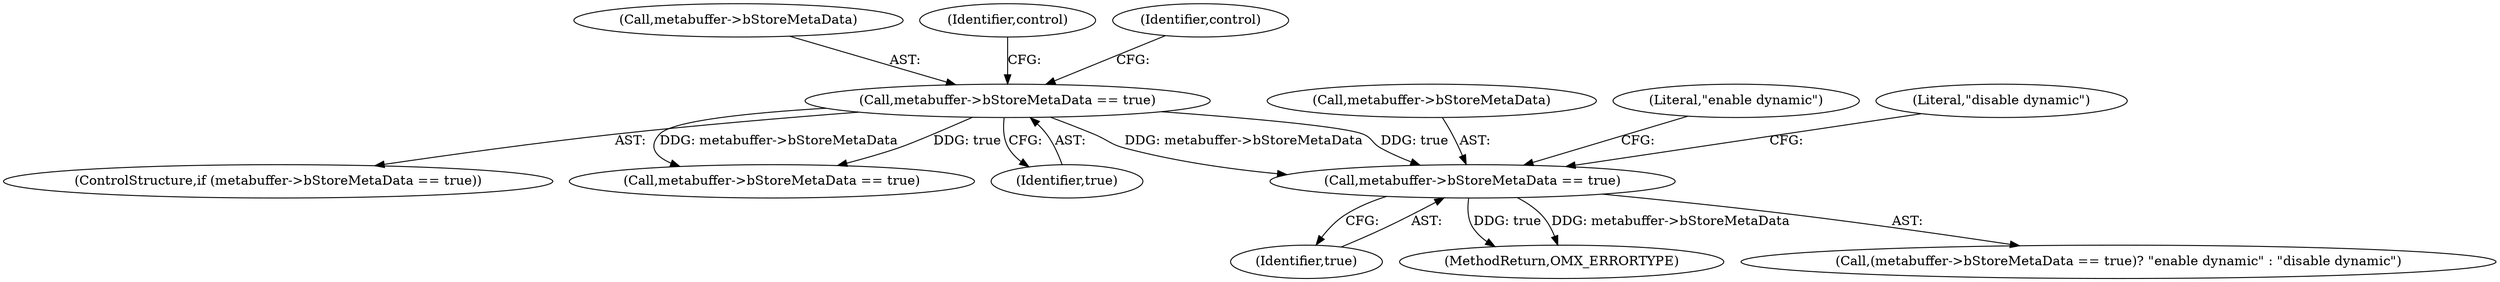 digraph "0_Android_46e305be6e670a5a0041b0b4861122a0f1aabefa_2@pointer" {
"1002861" [label="(Call,metabuffer->bStoreMetaData == true)"];
"1002809" [label="(Call,metabuffer->bStoreMetaData == true)"];
"1002808" [label="(ControlStructure,if (metabuffer->bStoreMetaData == true))"];
"1002862" [label="(Call,metabuffer->bStoreMetaData)"];
"1002866" [label="(Literal,\"enable dynamic\")"];
"1002865" [label="(Identifier,true)"];
"1002867" [label="(Literal,\"disable dynamic\")"];
"1002844" [label="(Call,metabuffer->bStoreMetaData == true)"];
"1002813" [label="(Identifier,true)"];
"1002810" [label="(Call,metabuffer->bStoreMetaData)"];
"1002817" [label="(Identifier,control)"];
"1003158" [label="(MethodReturn,OMX_ERRORTYPE)"];
"1002809" [label="(Call,metabuffer->bStoreMetaData == true)"];
"1002824" [label="(Identifier,control)"];
"1002861" [label="(Call,metabuffer->bStoreMetaData == true)"];
"1002860" [label="(Call,(metabuffer->bStoreMetaData == true)? \"enable dynamic\" : \"disable dynamic\")"];
"1002861" -> "1002860"  [label="AST: "];
"1002861" -> "1002865"  [label="CFG: "];
"1002862" -> "1002861"  [label="AST: "];
"1002865" -> "1002861"  [label="AST: "];
"1002866" -> "1002861"  [label="CFG: "];
"1002867" -> "1002861"  [label="CFG: "];
"1002861" -> "1003158"  [label="DDG: true"];
"1002861" -> "1003158"  [label="DDG: metabuffer->bStoreMetaData"];
"1002809" -> "1002861"  [label="DDG: metabuffer->bStoreMetaData"];
"1002809" -> "1002861"  [label="DDG: true"];
"1002809" -> "1002808"  [label="AST: "];
"1002809" -> "1002813"  [label="CFG: "];
"1002810" -> "1002809"  [label="AST: "];
"1002813" -> "1002809"  [label="AST: "];
"1002817" -> "1002809"  [label="CFG: "];
"1002824" -> "1002809"  [label="CFG: "];
"1002809" -> "1002844"  [label="DDG: metabuffer->bStoreMetaData"];
"1002809" -> "1002844"  [label="DDG: true"];
}
